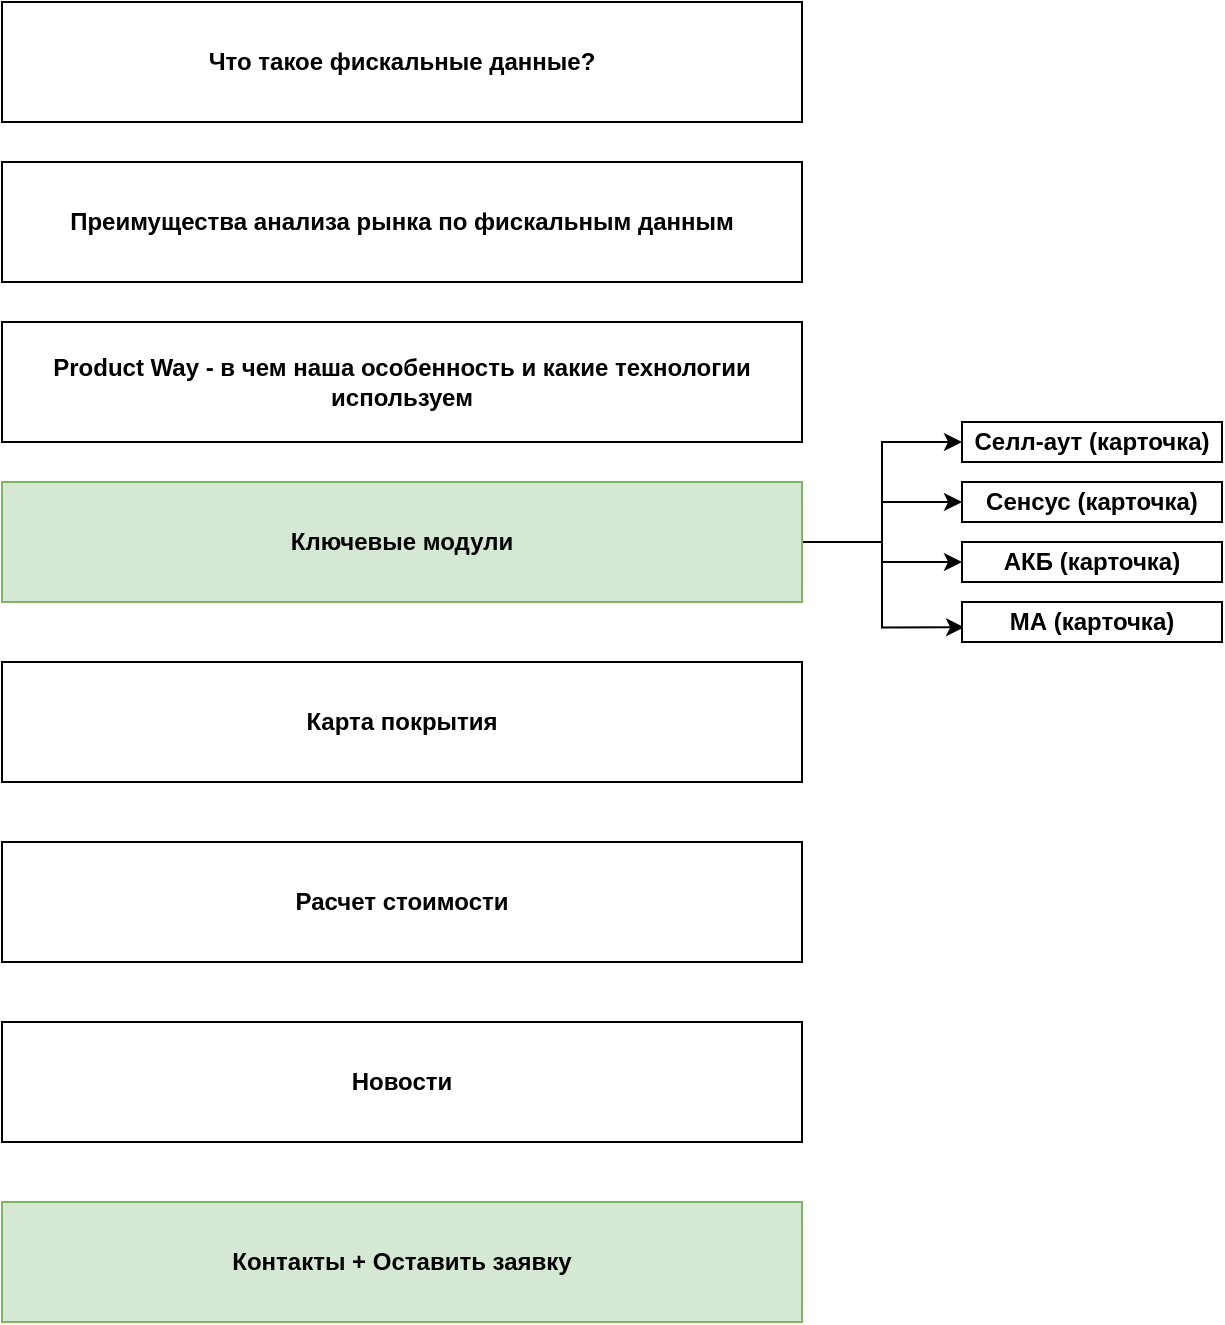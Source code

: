 <mxfile version="14.2.9" type="github">
  <diagram id="H3-4zY_dl16-pE3fcs3A" name="Page-1">
    <mxGraphModel dx="1021" dy="564" grid="1" gridSize="10" guides="1" tooltips="1" connect="1" arrows="1" fold="1" page="1" pageScale="1" pageWidth="827" pageHeight="1169" math="0" shadow="0">
      <root>
        <mxCell id="0" />
        <mxCell id="1" parent="0" />
        <mxCell id="qgN8fIEhzLymv8GiFc2B-1" value="&lt;b&gt;Что такое фискальные данные?&lt;br&gt;&lt;/b&gt;" style="rounded=0;whiteSpace=wrap;html=1;" vertex="1" parent="1">
          <mxGeometry x="120" y="20" width="400" height="60" as="geometry" />
        </mxCell>
        <mxCell id="qgN8fIEhzLymv8GiFc2B-2" value="Преимущества анализа рынка по фискальным данным" style="rounded=0;whiteSpace=wrap;html=1;fontStyle=1" vertex="1" parent="1">
          <mxGeometry x="120" y="100" width="400" height="60" as="geometry" />
        </mxCell>
        <mxCell id="qgN8fIEhzLymv8GiFc2B-3" value="Product Way - в чем наша особенность и какие технологии используем" style="rounded=0;whiteSpace=wrap;html=1;fontStyle=1" vertex="1" parent="1">
          <mxGeometry x="120" y="180" width="400" height="60" as="geometry" />
        </mxCell>
        <mxCell id="qgN8fIEhzLymv8GiFc2B-13" style="edgeStyle=orthogonalEdgeStyle;rounded=0;orthogonalLoop=1;jettySize=auto;html=1;exitX=1;exitY=0.5;exitDx=0;exitDy=0;entryX=0;entryY=0.5;entryDx=0;entryDy=0;" edge="1" parent="1" source="qgN8fIEhzLymv8GiFc2B-4" target="qgN8fIEhzLymv8GiFc2B-11">
          <mxGeometry relative="1" as="geometry" />
        </mxCell>
        <mxCell id="qgN8fIEhzLymv8GiFc2B-14" style="edgeStyle=orthogonalEdgeStyle;rounded=0;orthogonalLoop=1;jettySize=auto;html=1;exitX=1;exitY=0.5;exitDx=0;exitDy=0;entryX=0;entryY=0.5;entryDx=0;entryDy=0;" edge="1" parent="1" source="qgN8fIEhzLymv8GiFc2B-4" target="qgN8fIEhzLymv8GiFc2B-9">
          <mxGeometry relative="1" as="geometry" />
        </mxCell>
        <mxCell id="qgN8fIEhzLymv8GiFc2B-15" style="edgeStyle=orthogonalEdgeStyle;rounded=0;orthogonalLoop=1;jettySize=auto;html=1;exitX=1;exitY=0.5;exitDx=0;exitDy=0;entryX=0;entryY=0.5;entryDx=0;entryDy=0;" edge="1" parent="1" source="qgN8fIEhzLymv8GiFc2B-4" target="qgN8fIEhzLymv8GiFc2B-10">
          <mxGeometry relative="1" as="geometry" />
        </mxCell>
        <mxCell id="qgN8fIEhzLymv8GiFc2B-16" style="edgeStyle=orthogonalEdgeStyle;rounded=0;orthogonalLoop=1;jettySize=auto;html=1;exitX=1;exitY=0.5;exitDx=0;exitDy=0;entryX=0.008;entryY=0.633;entryDx=0;entryDy=0;entryPerimeter=0;" edge="1" parent="1" source="qgN8fIEhzLymv8GiFc2B-4" target="qgN8fIEhzLymv8GiFc2B-12">
          <mxGeometry relative="1" as="geometry" />
        </mxCell>
        <mxCell id="qgN8fIEhzLymv8GiFc2B-4" value="Ключевые модули" style="rounded=0;whiteSpace=wrap;html=1;fontStyle=1;fillColor=#d5e8d4;strokeColor=#82b366;" vertex="1" parent="1">
          <mxGeometry x="120" y="260" width="400" height="60" as="geometry" />
        </mxCell>
        <mxCell id="qgN8fIEhzLymv8GiFc2B-5" value="Карта покрытия" style="rounded=0;whiteSpace=wrap;html=1;fontStyle=1" vertex="1" parent="1">
          <mxGeometry x="120" y="350" width="400" height="60" as="geometry" />
        </mxCell>
        <mxCell id="qgN8fIEhzLymv8GiFc2B-6" value="Расчет стоимости" style="rounded=0;whiteSpace=wrap;html=1;fontStyle=1" vertex="1" parent="1">
          <mxGeometry x="120" y="440" width="400" height="60" as="geometry" />
        </mxCell>
        <mxCell id="qgN8fIEhzLymv8GiFc2B-7" value="Новости" style="rounded=0;whiteSpace=wrap;html=1;fontStyle=1" vertex="1" parent="1">
          <mxGeometry x="120" y="530" width="400" height="60" as="geometry" />
        </mxCell>
        <mxCell id="qgN8fIEhzLymv8GiFc2B-8" value="Контакты + Оставить заявку" style="rounded=0;whiteSpace=wrap;html=1;fontStyle=1;fillColor=#d5e8d4;strokeColor=#82b366;" vertex="1" parent="1">
          <mxGeometry x="120" y="620" width="400" height="60" as="geometry" />
        </mxCell>
        <mxCell id="qgN8fIEhzLymv8GiFc2B-9" value="Сенсус (карточка)" style="rounded=0;whiteSpace=wrap;html=1;fontStyle=1" vertex="1" parent="1">
          <mxGeometry x="600" y="260" width="130" height="20" as="geometry" />
        </mxCell>
        <mxCell id="qgN8fIEhzLymv8GiFc2B-10" value="АКБ (карточка)" style="rounded=0;whiteSpace=wrap;html=1;fontStyle=1" vertex="1" parent="1">
          <mxGeometry x="600" y="290" width="130" height="20" as="geometry" />
        </mxCell>
        <mxCell id="qgN8fIEhzLymv8GiFc2B-11" value="Селл-аут (карточка)" style="rounded=0;whiteSpace=wrap;html=1;fontStyle=1" vertex="1" parent="1">
          <mxGeometry x="600" y="230" width="130" height="20" as="geometry" />
        </mxCell>
        <mxCell id="qgN8fIEhzLymv8GiFc2B-12" value="МА (карточка)" style="rounded=0;whiteSpace=wrap;html=1;fontStyle=1" vertex="1" parent="1">
          <mxGeometry x="600" y="320" width="130" height="20" as="geometry" />
        </mxCell>
      </root>
    </mxGraphModel>
  </diagram>
</mxfile>
